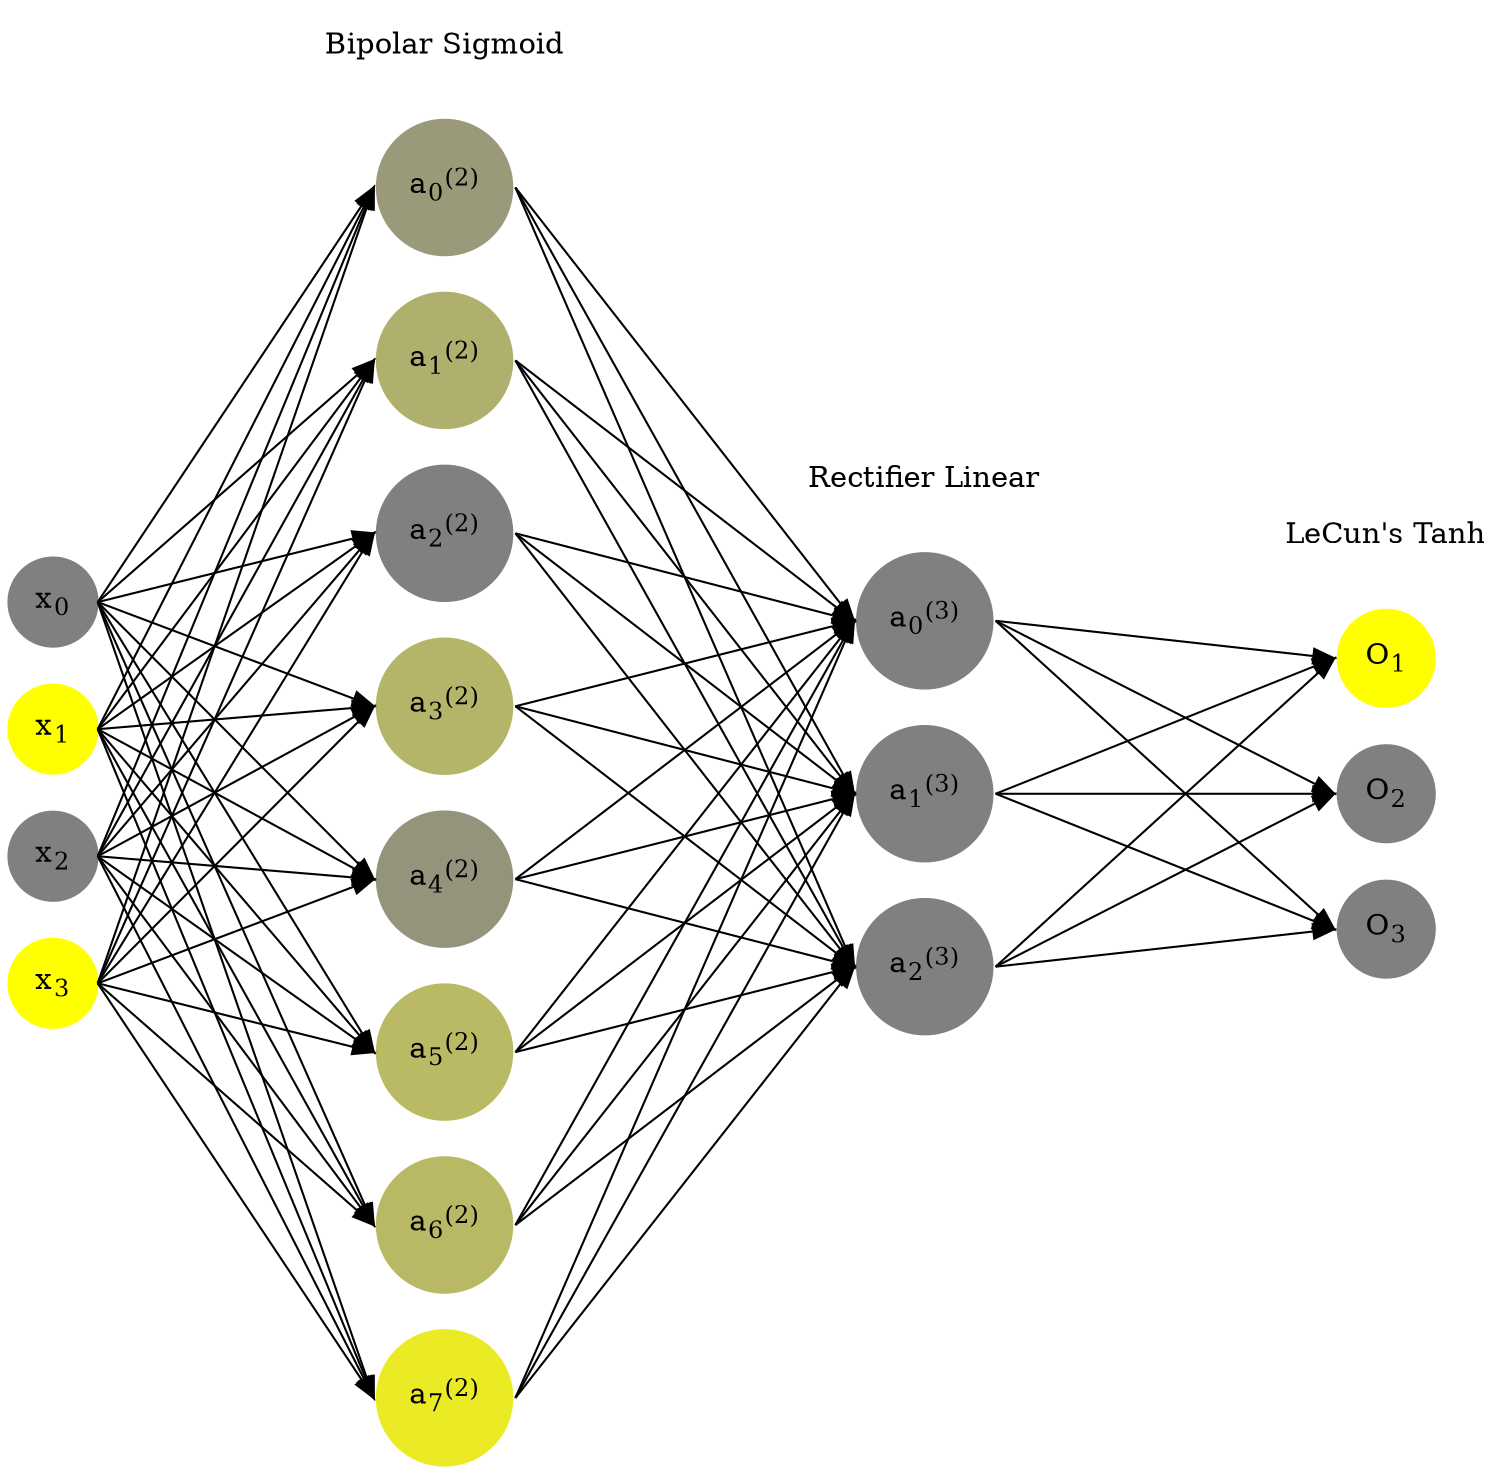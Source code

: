 digraph G {
	rankdir = LR;
	splines=false;
	edge[style=invis];
	ranksep= 1.4;
	{
	node [shape=circle, color="0.1667, 0.0, 0.5", style=filled, fillcolor="0.1667, 0.0, 0.5"];
	x0 [label=<x<sub>0</sub>>];
	}
	{
	node [shape=circle, color="0.1667, 1.0, 1.0", style=filled, fillcolor="0.1667, 1.0, 1.0"];
	x1 [label=<x<sub>1</sub>>];
	}
	{
	node [shape=circle, color="0.1667, 0.0, 0.5", style=filled, fillcolor="0.1667, 0.0, 0.5"];
	x2 [label=<x<sub>2</sub>>];
	}
	{
	node [shape=circle, color="0.1667, 1.0, 1.0", style=filled, fillcolor="0.1667, 1.0, 1.0"];
	x3 [label=<x<sub>3</sub>>];
	}
	{
	node [shape=circle, color="0.1667, 0.203351, 0.601676", style=filled, fillcolor="0.1667, 0.203351, 0.601676"];
	a02 [label=<a<sub>0</sub><sup>(2)</sup>>];
	}
	{
	node [shape=circle, color="0.1667, 0.373039, 0.686520", style=filled, fillcolor="0.1667, 0.373039, 0.686520"];
	a12 [label=<a<sub>1</sub><sup>(2)</sup>>];
	}
	{
	node [shape=circle, color="0.1667, 0.005256, 0.502628", style=filled, fillcolor="0.1667, 0.005256, 0.502628"];
	a22 [label=<a<sub>2</sub><sup>(2)</sup>>];
	}
	{
	node [shape=circle, color="0.1667, 0.415014, 0.707507", style=filled, fillcolor="0.1667, 0.415014, 0.707507"];
	a32 [label=<a<sub>3</sub><sup>(2)</sup>>];
	}
	{
	node [shape=circle, color="0.1667, 0.157734, 0.578867", style=filled, fillcolor="0.1667, 0.157734, 0.578867"];
	a42 [label=<a<sub>4</sub><sup>(2)</sup>>];
	}
	{
	node [shape=circle, color="0.1667, 0.453746, 0.726873", style=filled, fillcolor="0.1667, 0.453746, 0.726873"];
	a52 [label=<a<sub>5</sub><sup>(2)</sup>>];
	}
	{
	node [shape=circle, color="0.1667, 0.451070, 0.725535", style=filled, fillcolor="0.1667, 0.451070, 0.725535"];
	a62 [label=<a<sub>6</sub><sup>(2)</sup>>];
	}
	{
	node [shape=circle, color="0.1667, 0.840589, 0.920295", style=filled, fillcolor="0.1667, 0.840589, 0.920295"];
	a72 [label=<a<sub>7</sub><sup>(2)</sup>>];
	}
	{
	node [shape=circle, color="0.1667, 0.000000, 0.500000", style=filled, fillcolor="0.1667, 0.000000, 0.500000"];
	a03 [label=<a<sub>0</sub><sup>(3)</sup>>];
	}
	{
	node [shape=circle, color="0.1667, 0.000000, 0.500000", style=filled, fillcolor="0.1667, 0.000000, 0.500000"];
	a13 [label=<a<sub>1</sub><sup>(3)</sup>>];
	}
	{
	node [shape=circle, color="0.1667, 0.000000, 0.500000", style=filled, fillcolor="0.1667, 0.000000, 0.500000"];
	a23 [label=<a<sub>2</sub><sup>(3)</sup>>];
	}
	{
	node [shape=circle, color="0.1667, 1.0, 1.0", style=filled, fillcolor="0.1667, 1.0, 1.0"];
	O1 [label=<O<sub>1</sub>>];
	}
	{
	node [shape=circle, color="0.1667, 0.0, 0.5", style=filled, fillcolor="0.1667, 0.0, 0.5"];
	O2 [label=<O<sub>2</sub>>];
	}
	{
	node [shape=circle, color="0.1667, 0.0, 0.5", style=filled, fillcolor="0.1667, 0.0, 0.5"];
	O3 [label=<O<sub>3</sub>>];
	}
	{
	rank=same;
	x0->x1->x2->x3;
	}
	{
	rank=same;
	a02->a12->a22->a32->a42->a52->a62->a72;
	}
	{
	rank=same;
	a03->a13->a23;
	}
	{
	rank=same;
	O1->O2->O3;
	}
	l1 [shape=plaintext,label="Bipolar Sigmoid"];
	l1->a02;
	{rank=same; l1;a02};
	l2 [shape=plaintext,label="Rectifier Linear"];
	l2->a03;
	{rank=same; l2;a03};
	l3 [shape=plaintext,label="LeCun's Tanh"];
	l3->O1;
	{rank=same; l3;O1};
edge[style=solid, tailport=e, headport=w];
	{x0;x1;x2;x3} -> {a02;a12;a22;a32;a42;a52;a62;a72};
	{a02;a12;a22;a32;a42;a52;a62;a72} -> {a03;a13;a23};
	{a03;a13;a23} -> {O1,O2,O3};
}
